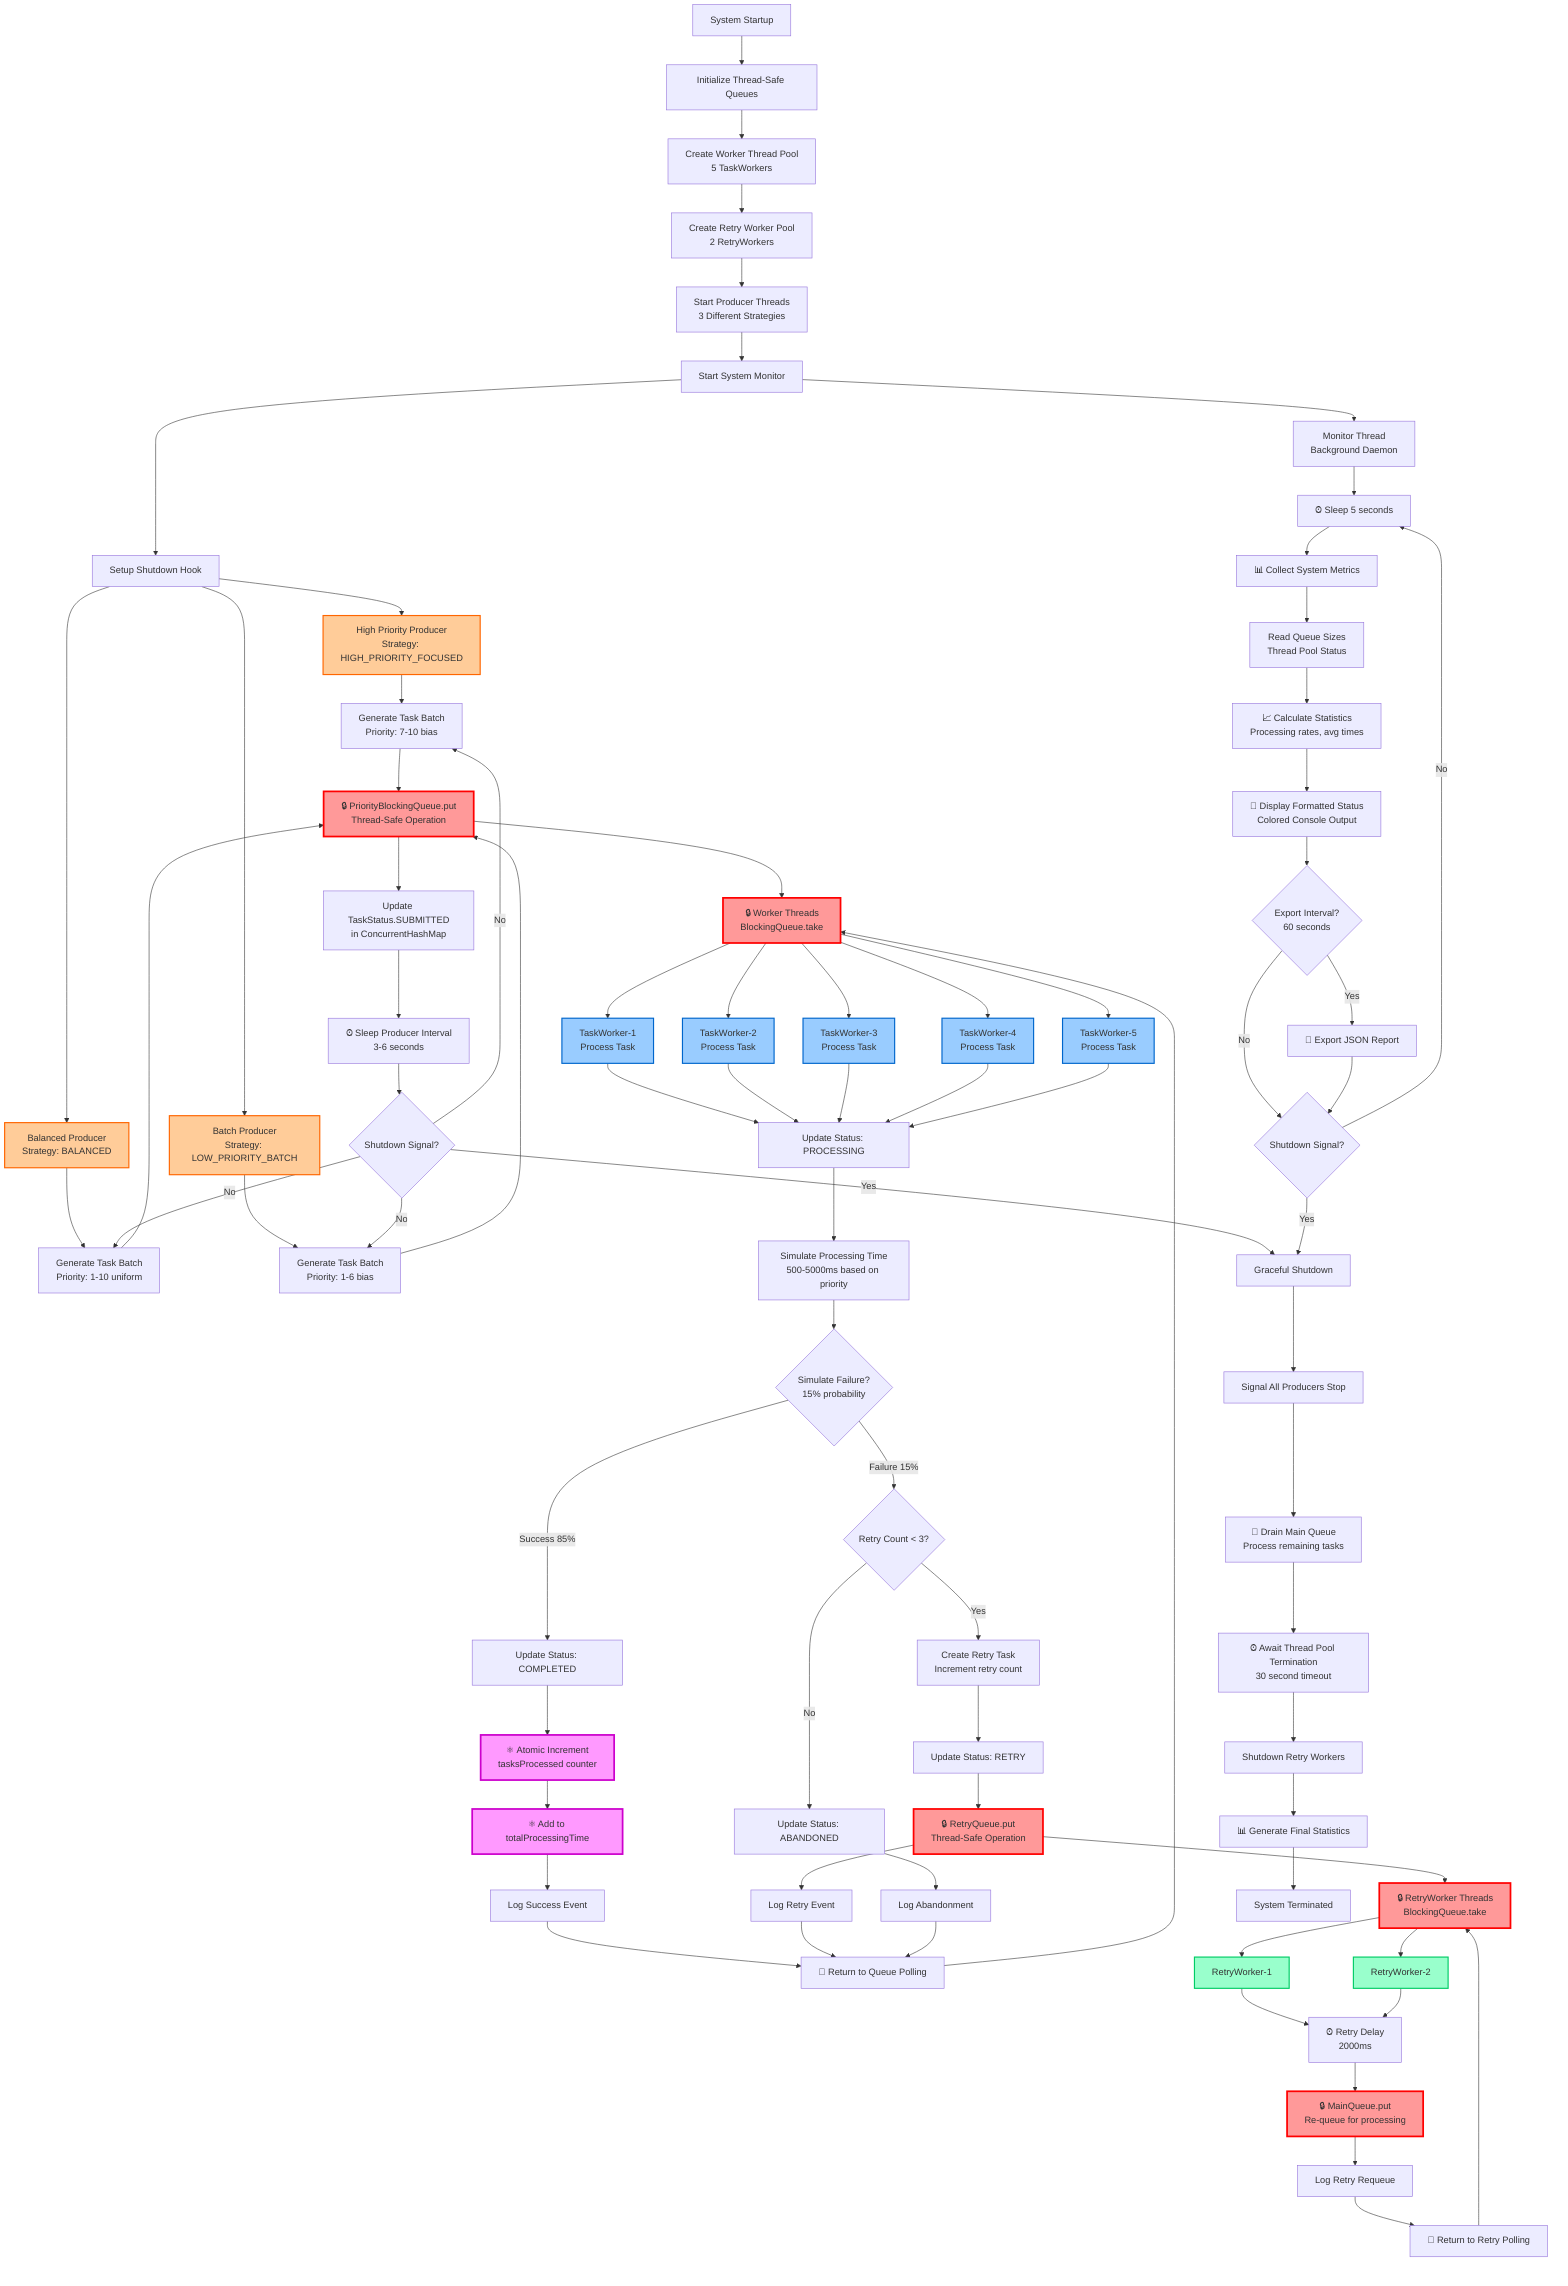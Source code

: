 graph TD
    %% System Initialization
    A[System Startup] --> B[Initialize Thread-Safe Queues]
    B --> C[Create Worker Thread Pool<br/>5 TaskWorkers]
    C --> D[Create Retry Worker Pool<br/>2 RetryWorkers]
    D --> E[Start Producer Threads<br/>3 Different Strategies]
    E --> F[Start System Monitor]
    F --> G[Setup Shutdown Hook]

    %% Producer Workflow (Parallel Streams)
    G --> H1[High Priority Producer<br/>Strategy: HIGH_PRIORITY_FOCUSED]
    G --> H2[Balanced Producer<br/>Strategy: BALANCED]
    G --> H3[Batch Producer<br/>Strategy: LOW_PRIORITY_BATCH]

    %% Producer Task Generation
    H1 --> I1[Generate Task Batch<br/>Priority: 7-10 bias]
    H2 --> I2[Generate Task Batch<br/>Priority: 1-10 uniform]
    H3 --> I3[Generate Task Batch<br/>Priority: 1-6 bias]

    %% Synchronization Point 1: Queue Operations
    I1 --> J[🔒 PriorityBlockingQueue.put<br/>Thread-Safe Operation]
    I2 --> J
    I3 --> J
    
    J --> K[Update TaskStatus.SUBMITTED<br/>in ConcurrentHashMap]
    K --> L[⏰ Sleep Producer Interval<br/>3-6 seconds]
    L --> M{Shutdown Signal?}
    M -->|No| I1
    M -->|No| I2
    M -->|No| I3
    M -->|Yes| Z[Graceful Shutdown]

    %% Consumer Workflow (Parallel Workers)
    J --> N[🔒 Worker Threads<br/>BlockingQueue.take]
    N --> O1[TaskWorker-1<br/>Process Task]
    N --> O2[TaskWorker-2<br/>Process Task]
    N --> O3[TaskWorker-3<br/>Process Task]
    N --> O4[TaskWorker-4<br/>Process Task]
    N --> O5[TaskWorker-5<br/>Process Task]

    %% Task Processing Logic
    O1 --> P[Update Status: PROCESSING]
    O2 --> P
    O3 --> P
    O4 --> P
    O5 --> P
    
    P --> Q[Simulate Processing Time<br/>500-5000ms based on priority]
    Q --> R{Simulate Failure?<br/>15% probability}
    
    %% Success Path
    R -->|Success 85%| S[Update Status: COMPLETED]
    S --> T[⚛️ Atomic Increment<br/>tasksProcessed counter]
    T --> U[⚛️ Add to totalProcessingTime]
    U --> V[Log Success Event]
    V --> W[🔄 Return to Queue Polling]
    W --> N

    %% Failure Path
    R -->|Failure 15%| X{Retry Count < 3?}
    X -->|Yes| Y[Create Retry Task<br/>Increment retry count]
    Y --> AA[Update Status: RETRY]
    AA --> BB[🔒 RetryQueue.put<br/>Thread-Safe Operation]
    BB --> CC[Log Retry Event]
    CC --> W

    %% Abandonment Path
    X -->|No| DD[Update Status: ABANDONED]
    DD --> EE[Log Abandonment]
    EE --> W

    %% Retry Worker Workflow
    BB --> FF[🔒 RetryWorker Threads<br/>BlockingQueue.take]
    FF --> GG1[RetryWorker-1]
    FF --> GG2[RetryWorker-2]
    
    GG1 --> HH[⏰ Retry Delay<br/>2000ms]
    GG2 --> HH
    HH --> II[🔒 MainQueue.put<br/>Re-queue for processing]
    II --> JJ[Log Retry Requeue]
    JJ --> KK[🔄 Return to Retry Polling]
    KK --> FF

    %% System Monitor Workflow
    F --> LL[Monitor Thread<br/>Background Daemon]
    LL --> MM[⏰ Sleep 5 seconds]
    MM --> NN[📊 Collect System Metrics]
    NN --> OO[Read Queue Sizes<br/>Thread Pool Status]
    OO --> PP[📈 Calculate Statistics<br/>Processing rates, avg times]
    PP --> QQ[🎨 Display Formatted Status<br/>Colored Console Output]
    QQ --> RR{Export Interval?<br/>60 seconds}
    RR -->|No| SS{Shutdown Signal?}
    RR -->|Yes| TT[📄 Export JSON Report]
    TT --> SS
    SS -->|No| MM
    SS -->|Yes| Z

    %% Shutdown Workflow
    Z --> UU[Signal All Producers Stop]
    UU --> VV[🔄 Drain Main Queue<br/>Process remaining tasks]
    VV --> WW[⏰ Await Thread Pool Termination<br/>30 second timeout]
    WW --> XX[Shutdown Retry Workers]
    XX --> YY[📊 Generate Final Statistics]
    YY --> ZZ[System Terminated]

    %% Synchronization Points Highlight
    style J fill:#ff9999,stroke:#ff0000,stroke-width:3px
    style N fill:#ff9999,stroke:#ff0000,stroke-width:3px
    style BB fill:#ff9999,stroke:#ff0000,stroke-width:3px
    style FF fill:#ff9999,stroke:#ff0000,stroke-width:3px
    style II fill:#ff9999,stroke:#ff0000,stroke-width:3px

    %% Thread Pool Highlights
    style O1 fill:#99ccff,stroke:#0066cc,stroke-width:2px
    style O2 fill:#99ccff,stroke:#0066cc,stroke-width:2px
    style O3 fill:#99ccff,stroke:#0066cc,stroke-width:2px
    style O4 fill:#99ccff,stroke:#0066cc,stroke-width:2px
    style O5 fill:#99ccff,stroke:#0066cc,stroke-width:2px
    style GG1 fill:#99ffcc,stroke:#00cc66,stroke-width:2px
    style GG2 fill:#99ffcc,stroke:#00cc66,stroke-width:2px

    %% Producer Strategy Highlights
    style H1 fill:#ffcc99,stroke:#ff6600,stroke-width:2px
    style H2 fill:#ffcc99,stroke:#ff6600,stroke-width:2px
    style H3 fill:#ffcc99,stroke:#ff6600,stroke-width:2px

    %% Critical Atomic Operations
    style T fill:#ff99ff,stroke:#cc00cc,stroke-width:3px
    style U fill:#ff99ff,stroke:#cc00cc,stroke-width:3px